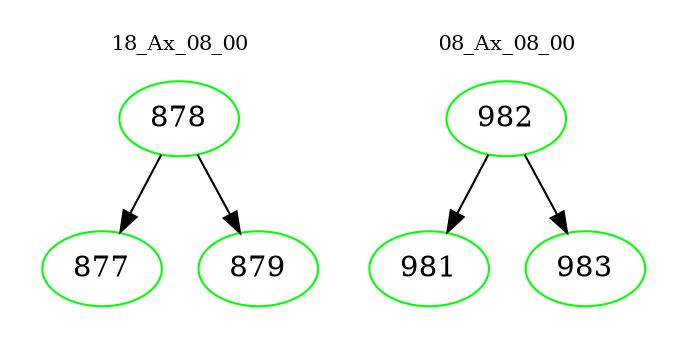 digraph{
subgraph cluster_0 {
color = white
label = "18_Ax_08_00";
fontsize=10;
T0_878 [label="878", color="green"]
T0_878 -> T0_877 [color="black"]
T0_877 [label="877", color="green"]
T0_878 -> T0_879 [color="black"]
T0_879 [label="879", color="green"]
}
subgraph cluster_1 {
color = white
label = "08_Ax_08_00";
fontsize=10;
T1_982 [label="982", color="green"]
T1_982 -> T1_981 [color="black"]
T1_981 [label="981", color="green"]
T1_982 -> T1_983 [color="black"]
T1_983 [label="983", color="green"]
}
}
